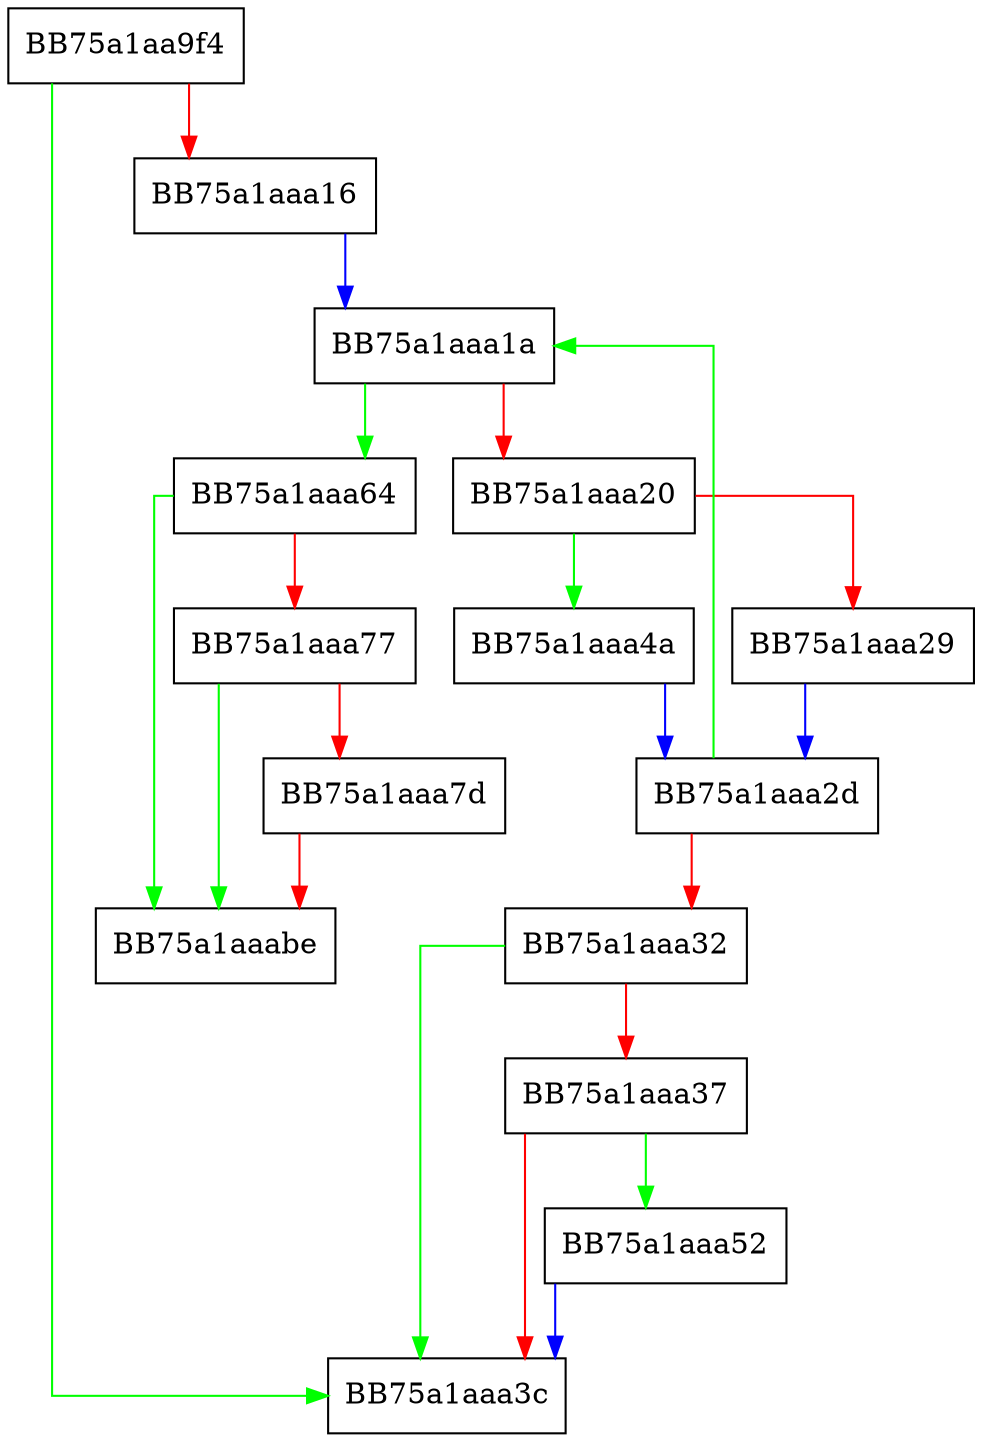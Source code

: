 digraph LBound {
  node [shape="box"];
  graph [splines=ortho];
  BB75a1aa9f4 -> BB75a1aaa3c [color="green"];
  BB75a1aa9f4 -> BB75a1aaa16 [color="red"];
  BB75a1aaa16 -> BB75a1aaa1a [color="blue"];
  BB75a1aaa1a -> BB75a1aaa64 [color="green"];
  BB75a1aaa1a -> BB75a1aaa20 [color="red"];
  BB75a1aaa20 -> BB75a1aaa4a [color="green"];
  BB75a1aaa20 -> BB75a1aaa29 [color="red"];
  BB75a1aaa29 -> BB75a1aaa2d [color="blue"];
  BB75a1aaa2d -> BB75a1aaa1a [color="green"];
  BB75a1aaa2d -> BB75a1aaa32 [color="red"];
  BB75a1aaa32 -> BB75a1aaa3c [color="green"];
  BB75a1aaa32 -> BB75a1aaa37 [color="red"];
  BB75a1aaa37 -> BB75a1aaa52 [color="green"];
  BB75a1aaa37 -> BB75a1aaa3c [color="red"];
  BB75a1aaa4a -> BB75a1aaa2d [color="blue"];
  BB75a1aaa52 -> BB75a1aaa3c [color="blue"];
  BB75a1aaa64 -> BB75a1aaabe [color="green"];
  BB75a1aaa64 -> BB75a1aaa77 [color="red"];
  BB75a1aaa77 -> BB75a1aaabe [color="green"];
  BB75a1aaa77 -> BB75a1aaa7d [color="red"];
  BB75a1aaa7d -> BB75a1aaabe [color="red"];
}